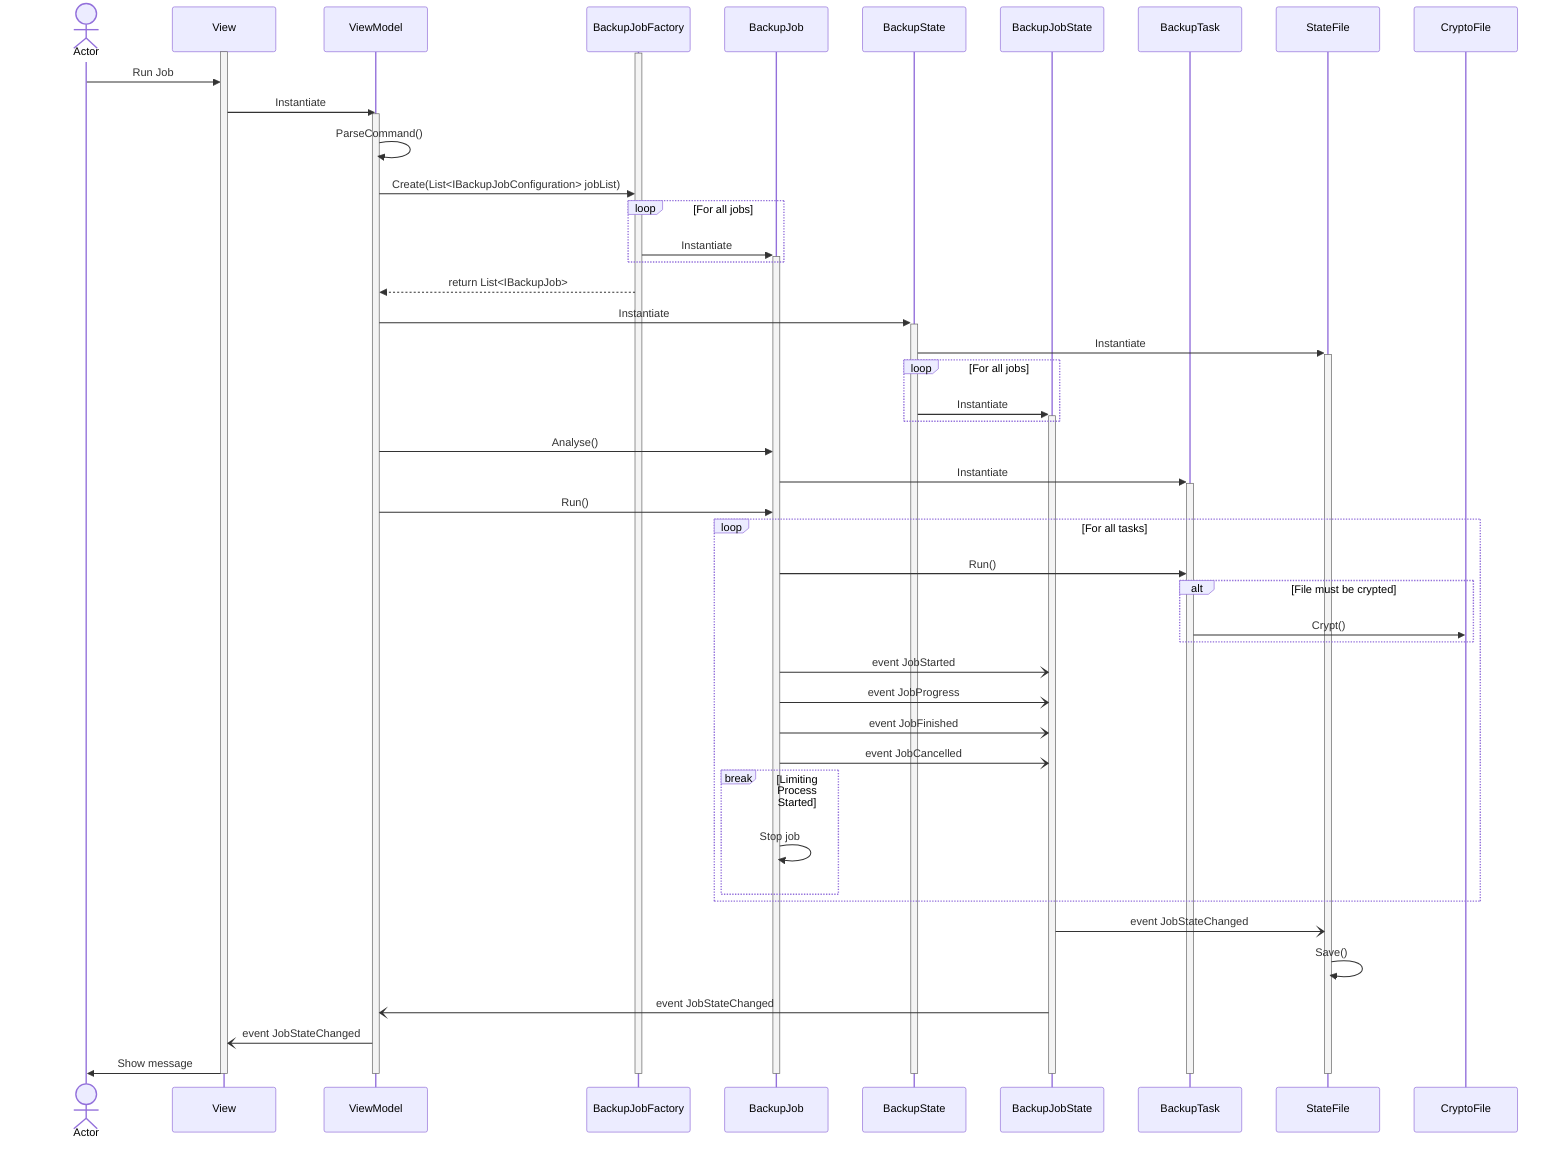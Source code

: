 sequenceDiagram
  actor a as Actor 
  participant v as View
  participant vm as ViewModel
  participant bjf as BackupJobFactory
  participant bj as BackupJob
  participant bs as BackupState
  participant bjs as BackupJobState
  participant bt as BackupTask
  participant sf as StateFile 
  participant cf as CryptoFile

  activate v
  activate bjf 
 
  a ->> v: Run Job
  v ->> vm: Instantiate
  activate vm 
  vm ->> vm: ParseCommand()
  vm ->> bjf: Create(List<IBackupJobConfiguration> jobList)
  loop For all jobs
    bjf ->>+bj: Instantiate
  end
  bjf -->> vm: return List<IBackupJob>
  vm ->>+bs: Instantiate
  bs ->>+sf: Instantiate
  loop For all jobs
    bs ->>+bjs: Instantiate
  end
  vm ->> bj: Analyse()
  bj ->>+bt: Instantiate
  vm ->> bj: Run()
  loop For all tasks
    bj ->> bt: Run()
    alt File must be crypted
      bt ->> cf: Crypt()
    end
    bj -) bjs: event JobStarted
    bj -) bjs: event JobProgress
    bj -) bjs: event JobFinished
    bj -) bjs: event JobCancelled
    break Limiting Process Started
      bj ->> bj: Stop job
    end
  end
  bjs -) sf: event JobStateChanged
  sf ->> sf: Save()
  bjs -) vm: event JobStateChanged
  vm -) v: event JobStateChanged
  v ->> a: Show message

  deactivate v
  deactivate vm 
  deactivate bjf
  deactivate bj
  deactivate bs
  deactivate bjs
  deactivate bt
  deactivate sf